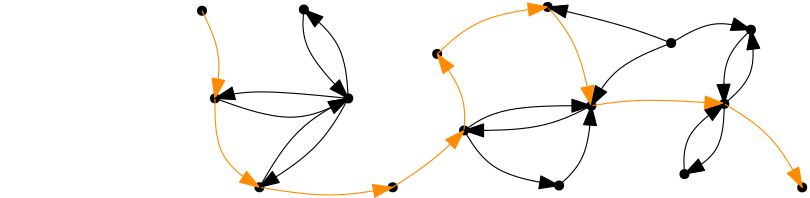 <?xml version="1.0"?>
<!DOCTYPE ipe SYSTEM "ipe.dtd">
<ipe version="70005" creator="Ipe 7.1.5">
<info created="D:20140605032040" modified="D:20140606011015"/>
<ipestyle name="basic">
<symbol name="arrow/arc(spx)">
<path stroke="sym-stroke" fill="sym-stroke" pen="sym-pen">
0 0 m
-1 0.333 l
-1 -0.333 l
h
</path>
</symbol>
<symbol name="arrow/farc(spx)">
<path stroke="sym-stroke" fill="white" pen="sym-pen">
0 0 m
-1 0.333 l
-1 -0.333 l
h
</path>
</symbol>
<symbol name="mark/circle(sx)" transformations="translations">
<path fill="sym-stroke">
0.6 0 0 0.6 0 0 e
0.4 0 0 0.4 0 0 e
</path>
</symbol>
<symbol name="mark/disk(sx)" transformations="translations">
<path fill="sym-stroke">
0.6 0 0 0.6 0 0 e
</path>
</symbol>
<symbol name="mark/fdisk(sfx)" transformations="translations">
<group>
<path fill="sym-fill">
0.5 0 0 0.5 0 0 e
</path>
<path fill="sym-stroke" fillrule="eofill">
0.6 0 0 0.6 0 0 e
0.4 0 0 0.4 0 0 e
</path>
</group>
</symbol>
<symbol name="mark/box(sx)" transformations="translations">
<path fill="sym-stroke" fillrule="eofill">
-0.6 -0.6 m
0.6 -0.6 l
0.6 0.6 l
-0.6 0.6 l
h
-0.4 -0.4 m
0.4 -0.4 l
0.4 0.4 l
-0.4 0.4 l
h
</path>
</symbol>
<symbol name="mark/square(sx)" transformations="translations">
<path fill="sym-stroke">
-0.6 -0.6 m
0.6 -0.6 l
0.6 0.6 l
-0.6 0.6 l
h
</path>
</symbol>
<symbol name="mark/fsquare(sfx)" transformations="translations">
<group>
<path fill="sym-fill">
-0.5 -0.5 m
0.5 -0.5 l
0.5 0.5 l
-0.5 0.5 l
h
</path>
<path fill="sym-stroke" fillrule="eofill">
-0.6 -0.6 m
0.6 -0.6 l
0.6 0.6 l
-0.6 0.6 l
h
-0.4 -0.4 m
0.4 -0.4 l
0.4 0.4 l
-0.4 0.4 l
h
</path>
</group>
</symbol>
<symbol name="mark/cross(sx)" transformations="translations">
<group>
<path fill="sym-stroke">
-0.43 -0.57 m
0.57 0.43 l
0.43 0.57 l
-0.57 -0.43 l
h
</path>
<path fill="sym-stroke">
-0.43 0.57 m
0.57 -0.43 l
0.43 -0.57 l
-0.57 0.43 l
h
</path>
</group>
</symbol>
<symbol name="arrow/fnormal(spx)">
<path stroke="sym-stroke" fill="white" pen="sym-pen">
0 0 m
-1 0.333 l
-1 -0.333 l
h
</path>
</symbol>
<symbol name="arrow/pointed(spx)">
<path stroke="sym-stroke" fill="sym-stroke" pen="sym-pen">
0 0 m
-1 0.333 l
-0.8 0 l
-1 -0.333 l
h
</path>
</symbol>
<symbol name="arrow/fpointed(spx)">
<path stroke="sym-stroke" fill="white" pen="sym-pen">
0 0 m
-1 0.333 l
-0.8 0 l
-1 -0.333 l
h
</path>
</symbol>
<symbol name="arrow/linear(spx)">
<path stroke="sym-stroke" pen="sym-pen">
-1 0.333 m
0 0 l
-1 -0.333 l
</path>
</symbol>
<symbol name="arrow/fdouble(spx)">
<path stroke="sym-stroke" fill="white" pen="sym-pen">
0 0 m
-1 0.333 l
-1 -0.333 l
h
-1 0 m
-2 0.333 l
-2 -0.333 l
h
</path>
</symbol>
<symbol name="arrow/double(spx)">
<path stroke="sym-stroke" fill="sym-stroke" pen="sym-pen">
0 0 m
-1 0.333 l
-1 -0.333 l
h
-1 0 m
-2 0.333 l
-2 -0.333 l
h
</path>
</symbol>
<pen name="heavier" value="0.8"/>
<pen name="fat" value="1.2"/>
<pen name="ultrafat" value="2"/>
<symbolsize name="large" value="5"/>
<symbolsize name="small" value="2"/>
<symbolsize name="tiny" value="1.1"/>
<arrowsize name="large" value="10"/>
<arrowsize name="small" value="5"/>
<arrowsize name="tiny" value="3"/>
<color name="red" value="1 0 0"/>
<color name="green" value="0 1 0"/>
<color name="blue" value="0 0 1"/>
<color name="yellow" value="1 1 0"/>
<color name="orange" value="1 0.647 0"/>
<color name="gold" value="1 0.843 0"/>
<color name="purple" value="0.627 0.125 0.941"/>
<color name="gray" value="0.745"/>
<color name="brown" value="0.647 0.165 0.165"/>
<color name="navy" value="0 0 0.502"/>
<color name="pink" value="1 0.753 0.796"/>
<color name="seagreen" value="0.18 0.545 0.341"/>
<color name="turquoise" value="0.251 0.878 0.816"/>
<color name="violet" value="0.933 0.51 0.933"/>
<color name="darkblue" value="0 0 0.545"/>
<color name="darkcyan" value="0 0.545 0.545"/>
<color name="darkgray" value="0.663"/>
<color name="darkgreen" value="0 0.392 0"/>
<color name="darkmagenta" value="0.545 0 0.545"/>
<color name="darkorange" value="1 0.549 0"/>
<color name="darkred" value="0.545 0 0"/>
<color name="lightblue" value="0.678 0.847 0.902"/>
<color name="lightcyan" value="0.878 1 1"/>
<color name="lightgray" value="0.827"/>
<color name="lightgreen" value="0.565 0.933 0.565"/>
<color name="lightyellow" value="1 1 0.878"/>
<dashstyle name="dashed" value="[4] 0"/>
<dashstyle name="dotted" value="[1 3] 0"/>
<dashstyle name="dash dotted" value="[4 2 1 2] 0"/>
<dashstyle name="dash dot dotted" value="[4 2 1 2 1 2] 0"/>
<textsize name="large" value="\large"/>
<textsize name="Large" value="\Large"/>
<textsize name="LARGE" value="\LARGE"/>
<textsize name="huge" value="\huge"/>
<textsize name="Huge" value="\Huge"/>
<textsize name="small" value="\small"/>
<textsize name="footnote" value="\footnotesize"/>
<textsize name="tiny" value="\tiny"/>
<textstyle name="center" begin="\begin{center}" end="\end{center}"/>
<textstyle name="itemize" begin="\begin{itemize}" end="\end{itemize}"/>
<textstyle name="item" begin="\begin{itemize}\item{}" end="\end{itemize}"/>
<gridsize name="4 pts" value="4"/>
<gridsize name="8 pts (~3 mm)" value="8"/>
<gridsize name="16 pts (~6 mm)" value="16"/>
<gridsize name="32 pts (~12 mm)" value="32"/>
<gridsize name="10 pts (~3.5 mm)" value="10"/>
<gridsize name="20 pts (~7 mm)" value="20"/>
<gridsize name="14 pts (~5 mm)" value="14"/>
<gridsize name="28 pts (~10 mm)" value="28"/>
<gridsize name="56 pts (~20 mm)" value="56"/>
<anglesize name="90 deg" value="90"/>
<anglesize name="60 deg" value="60"/>
<anglesize name="45 deg" value="45"/>
<anglesize name="30 deg" value="30"/>
<anglesize name="22.5 deg" value="22.5"/>
<tiling name="falling" angle="-60" step="4" width="1"/>
<tiling name="rising" angle="30" step="4" width="1"/>
</ipestyle>
<page>
<layer name="alpha"/>
<layer name="beta"/>
<layer name="gamma"/>
<layer name="delta"/>
<view layers="alpha" active="alpha"/>
<view layers="alpha beta" active="beta"/>
<view layers="alpha gamma" active="gamma"/>
<view layers="alpha delta" active="delta"/>
<use layer="alpha" name="mark/disk(sx)" pos="96 784" size="normal" stroke="black"/>
<use name="mark/disk(sx)" pos="112 752" size="normal" stroke="black"/>
<use name="mark/disk(sx)" pos="128 816" size="normal" stroke="black"/>
<use name="mark/disk(sx)" pos="144 784" size="normal" stroke="black"/>
<use name="mark/disk(sx)" pos="160 752" size="normal" stroke="black"/>
<use name="mark/disk(sx)" pos="176 800" size="normal" stroke="black"/>
<use name="mark/disk(sx)" pos="185.7 772.476" size="normal" stroke="black"/>
<use name="mark/disk(sx)" pos="215.787 816.922" size="normal" stroke="black"/>
<use name="mark/disk(sx)" pos="219.89 752.646" size="normal" stroke="black"/>
<use name="mark/disk(sx)" pos="231.514 781.365" size="normal" stroke="black"/>
<use name="mark/disk(sx)" pos="260.233 803.93" size="normal" stroke="black"/>
<use name="mark/disk(sx)" pos="265.02 756.748" size="normal" stroke="black"/>
<use name="mark/disk(sx)" pos="279.38 782.049" size="normal" stroke="black"/>
<use name="mark/disk(sx)" pos="288.953 808.716" size="normal" stroke="black"/>
<use name="mark/disk(sx)" pos="307.415 751.962" size="normal" stroke="black"/>
<use name="mark/disk(sx)" pos="91.3373 815.554" size="normal" stroke="black"/>
<path stroke="darkorange" arrow="normal/normal">
91.3373 815.554 m
98.859 799.827
96 784 s
</path>
<path stroke="darkorange" arrow="normal/normal">
96 784 m
96.1239 762.219
112 752 s
</path>
<path stroke="darkorange" arrow="normal/normal">
112 752 m
137.835 747.859
160 752 s
</path>
<path stroke="darkorange" arrow="normal/normal">
160 752 m
174.76 761.535
185.7 772.476 s
</path>
<path stroke="darkorange" arrow="normal/normal">
185.7 772.476 m
186.384 785.468
176 800 s
</path>
<path stroke="darkorange" arrow="normal/normal">
176 800 m
190.487 813.503
215.787 816.922 s
</path>
<path stroke="black" arrow="normal/normal">
144 784 m
109.116 787.519
96 784 s
</path>
<path stroke="black" arrow="normal/normal">
144 784 m
142.622 803.93
128 816 s
</path>
<path stroke="black" arrow="normal/normal">
128 816 m
126.894 801.879
144 784 s
</path>
<path stroke="black" arrow="normal/normal">
112 752 m
124.843 773.843
144 784 s
</path>
<path stroke="black" arrow="normal/normal">
144 784 m
133.732 765.638
112 752 s
</path>
<path stroke="black" arrow="normal/normal">
96 784 m
124.843 773.843
144 784 s
</path>
<path stroke="black" arrow="normal/normal">
185.7 772.476 m
195.273 756.748
219.89 752.646 s
</path>
<path stroke="black" arrow="normal/normal">
219.89 752.646 m
230.147 762.219
231.514 781.365 s
</path>
<path stroke="darkorange" arrow="normal/normal">
215.787 816.922 m
226.728 803.93
231.514 781.365 s
</path>
<path stroke="black" arrow="normal/normal">
185.7 772.476 m
198.692 781.365
231.514 781.365 s
</path>
<path stroke="black" arrow="normal/normal">
231.514 781.365 m
213.736 772.476
185.7 772.476 s
</path>
<path stroke="darkorange" arrow="normal/normal">
231.514 781.365 m
249.293 784.1
279.38 782.049 s
</path>
<path stroke="darkorange" arrow="normal/normal">
279.38 782.049 m
297.158 771.108
307.415 751.962 s
</path>
<path stroke="black" arrow="normal/normal">
265.02 756.748 m
264.336 771.108
279.38 782.049 s
</path>
<path stroke="black" arrow="normal/normal">
279.38 782.049 m
278.696 764.27
265.02 756.748 s
</path>
<path stroke="black" arrow="normal/normal">
279.38 782.049 m
291.004 792.305
288.953 808.716 s
</path>
<path stroke="black" arrow="normal/normal">
288.953 808.716 m
278.696 798.46
279.38 782.049 s
</path>
<path stroke="black" arrow="normal/normal">
260.233 803.93 m
239.72 795.724
231.514 781.365 s
</path>
<path stroke="black" arrow="normal/normal">
260.233 803.93 m
275.277 812.819
288.953 808.716 s
</path>
<path stroke="black" arrow="normal/normal">
260.233 803.93 m
244.506 810.084
215.787 816.922 s
</path>
<path layer="beta" stroke="black">
84.3907 815.27 m
80.5393 811.769
84.0406 803.716
84.7408 799.865
81.2396 797.063
81.5897 798.114 s
</path>
<path stroke="black">
81.5897 797.764 m
87.1917 796.713
88.5922 791.111
90.693 787.26
94.1943 786.91 s
</path>
<text matrix="1 0 0 1 -10.854 -12.6046" transformations="translations" pos="40.6247 807.217" stroke="black" type="label" width="51.109" height="7.473" depth="2.49" valign="baseline">$P(conflict)$</text>
<path layer="gamma" stroke="black">
91.0431 783.408 m
86.1413 780.607
89.9928 768.703
85.7912 765.552 s
</path>
<path stroke="black">
85.7912 765.552 m
91.7434 765.552
96.6452 755.048
103.298 751.547
106.099 752.597 s
</path>
<text matrix="1 0 0 1 -0.700256 -8.75319" transformations="translations" pos="35.0227 771.504" stroke="black" type="label" width="51.109" height="7.473" depth="2.49" valign="baseline">$P(conflict)$</text>
<path layer="delta" stroke="black">
86.4915 815.27 m
79.4889 810.718
82.2899 784.109
76.3378 780.958
76.3378 780.958 s
</path>
<path stroke="black">
76.3378 780.958 m
84.3907 779.207
86.8416 763.451
96.6452 753.998
100.847 751.197
106.449 751.897 s
</path>
<text matrix="1 0 0 1 -12.6046 -6.3023" transformations="translations" pos="32.2217 784.109" stroke="black" type="label" width="55.578" height="8.11" depth="2.49" valign="baseline">$P(conflict)^2$</text>
</page>
</ipe>
